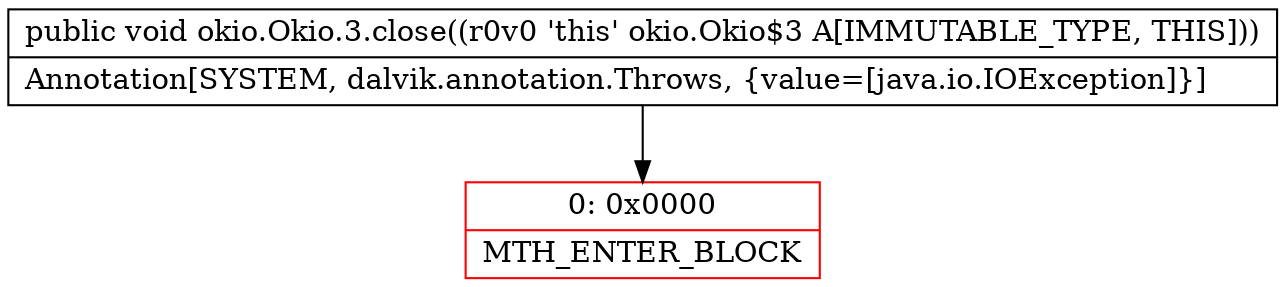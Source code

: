 digraph "CFG forokio.Okio.3.close()V" {
subgraph cluster_Region_1433121524 {
label = "R(0)";
node [shape=record,color=blue];
}
Node_0 [shape=record,color=red,label="{0\:\ 0x0000|MTH_ENTER_BLOCK\l}"];
MethodNode[shape=record,label="{public void okio.Okio.3.close((r0v0 'this' okio.Okio$3 A[IMMUTABLE_TYPE, THIS]))  | Annotation[SYSTEM, dalvik.annotation.Throws, \{value=[java.io.IOException]\}]\l}"];
MethodNode -> Node_0;
}

